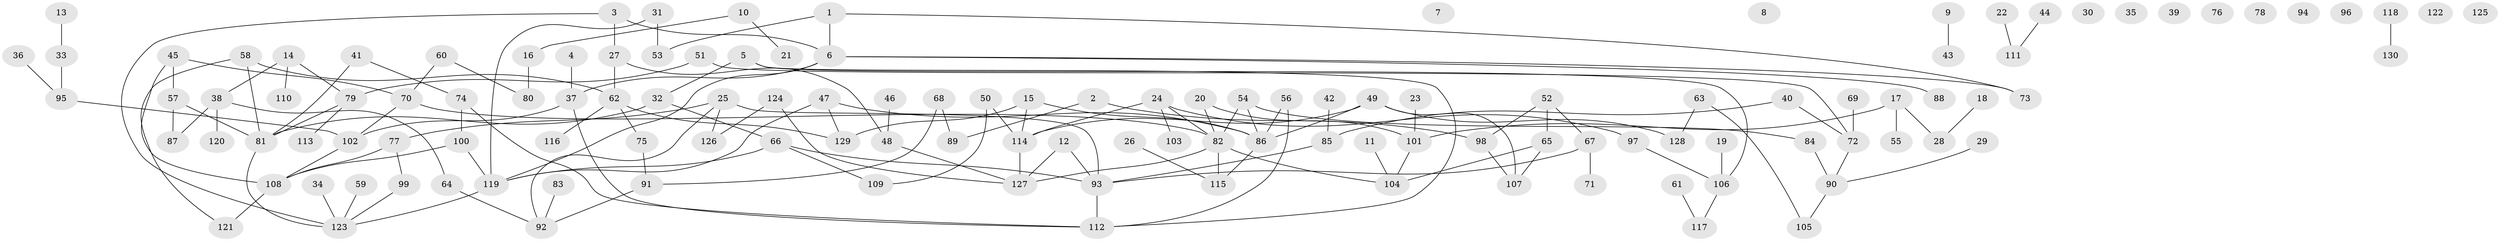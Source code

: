 // Generated by graph-tools (version 1.1) at 2025/49/03/09/25 03:49:14]
// undirected, 130 vertices, 154 edges
graph export_dot {
graph [start="1"]
  node [color=gray90,style=filled];
  1;
  2;
  3;
  4;
  5;
  6;
  7;
  8;
  9;
  10;
  11;
  12;
  13;
  14;
  15;
  16;
  17;
  18;
  19;
  20;
  21;
  22;
  23;
  24;
  25;
  26;
  27;
  28;
  29;
  30;
  31;
  32;
  33;
  34;
  35;
  36;
  37;
  38;
  39;
  40;
  41;
  42;
  43;
  44;
  45;
  46;
  47;
  48;
  49;
  50;
  51;
  52;
  53;
  54;
  55;
  56;
  57;
  58;
  59;
  60;
  61;
  62;
  63;
  64;
  65;
  66;
  67;
  68;
  69;
  70;
  71;
  72;
  73;
  74;
  75;
  76;
  77;
  78;
  79;
  80;
  81;
  82;
  83;
  84;
  85;
  86;
  87;
  88;
  89;
  90;
  91;
  92;
  93;
  94;
  95;
  96;
  97;
  98;
  99;
  100;
  101;
  102;
  103;
  104;
  105;
  106;
  107;
  108;
  109;
  110;
  111;
  112;
  113;
  114;
  115;
  116;
  117;
  118;
  119;
  120;
  121;
  122;
  123;
  124;
  125;
  126;
  127;
  128;
  129;
  130;
  1 -- 6;
  1 -- 53;
  1 -- 73;
  2 -- 89;
  2 -- 98;
  3 -- 6;
  3 -- 27;
  3 -- 123;
  4 -- 37;
  5 -- 32;
  5 -- 106;
  5 -- 112;
  6 -- 37;
  6 -- 73;
  6 -- 88;
  6 -- 119;
  9 -- 43;
  10 -- 16;
  10 -- 21;
  11 -- 104;
  12 -- 93;
  12 -- 127;
  13 -- 33;
  14 -- 38;
  14 -- 79;
  14 -- 110;
  15 -- 86;
  15 -- 114;
  15 -- 129;
  16 -- 80;
  17 -- 28;
  17 -- 55;
  17 -- 101;
  18 -- 28;
  19 -- 106;
  20 -- 82;
  20 -- 101;
  22 -- 111;
  23 -- 101;
  24 -- 82;
  24 -- 97;
  24 -- 103;
  24 -- 114;
  25 -- 77;
  25 -- 92;
  25 -- 93;
  25 -- 126;
  26 -- 115;
  27 -- 48;
  27 -- 62;
  29 -- 90;
  31 -- 53;
  31 -- 119;
  32 -- 66;
  32 -- 81;
  33 -- 95;
  34 -- 123;
  36 -- 95;
  37 -- 102;
  37 -- 112;
  38 -- 64;
  38 -- 87;
  38 -- 120;
  40 -- 72;
  40 -- 85;
  41 -- 74;
  41 -- 81;
  42 -- 85;
  44 -- 111;
  45 -- 57;
  45 -- 70;
  45 -- 108;
  46 -- 48;
  47 -- 86;
  47 -- 119;
  47 -- 129;
  48 -- 127;
  49 -- 86;
  49 -- 107;
  49 -- 114;
  49 -- 128;
  50 -- 109;
  50 -- 114;
  51 -- 72;
  51 -- 79;
  52 -- 65;
  52 -- 67;
  52 -- 98;
  54 -- 82;
  54 -- 84;
  54 -- 86;
  56 -- 86;
  56 -- 112;
  57 -- 81;
  57 -- 87;
  58 -- 62;
  58 -- 81;
  58 -- 121;
  59 -- 123;
  60 -- 70;
  60 -- 80;
  61 -- 117;
  62 -- 75;
  62 -- 116;
  62 -- 129;
  63 -- 105;
  63 -- 128;
  64 -- 92;
  65 -- 104;
  65 -- 107;
  66 -- 93;
  66 -- 109;
  66 -- 119;
  67 -- 71;
  67 -- 93;
  68 -- 89;
  68 -- 91;
  69 -- 72;
  70 -- 82;
  70 -- 102;
  72 -- 90;
  74 -- 100;
  74 -- 112;
  75 -- 91;
  77 -- 99;
  77 -- 108;
  79 -- 81;
  79 -- 113;
  81 -- 123;
  82 -- 104;
  82 -- 115;
  82 -- 127;
  83 -- 92;
  84 -- 90;
  85 -- 93;
  86 -- 115;
  90 -- 105;
  91 -- 92;
  93 -- 112;
  95 -- 102;
  97 -- 106;
  98 -- 107;
  99 -- 123;
  100 -- 108;
  100 -- 119;
  101 -- 104;
  102 -- 108;
  106 -- 117;
  108 -- 121;
  114 -- 127;
  118 -- 130;
  119 -- 123;
  124 -- 126;
  124 -- 127;
}
